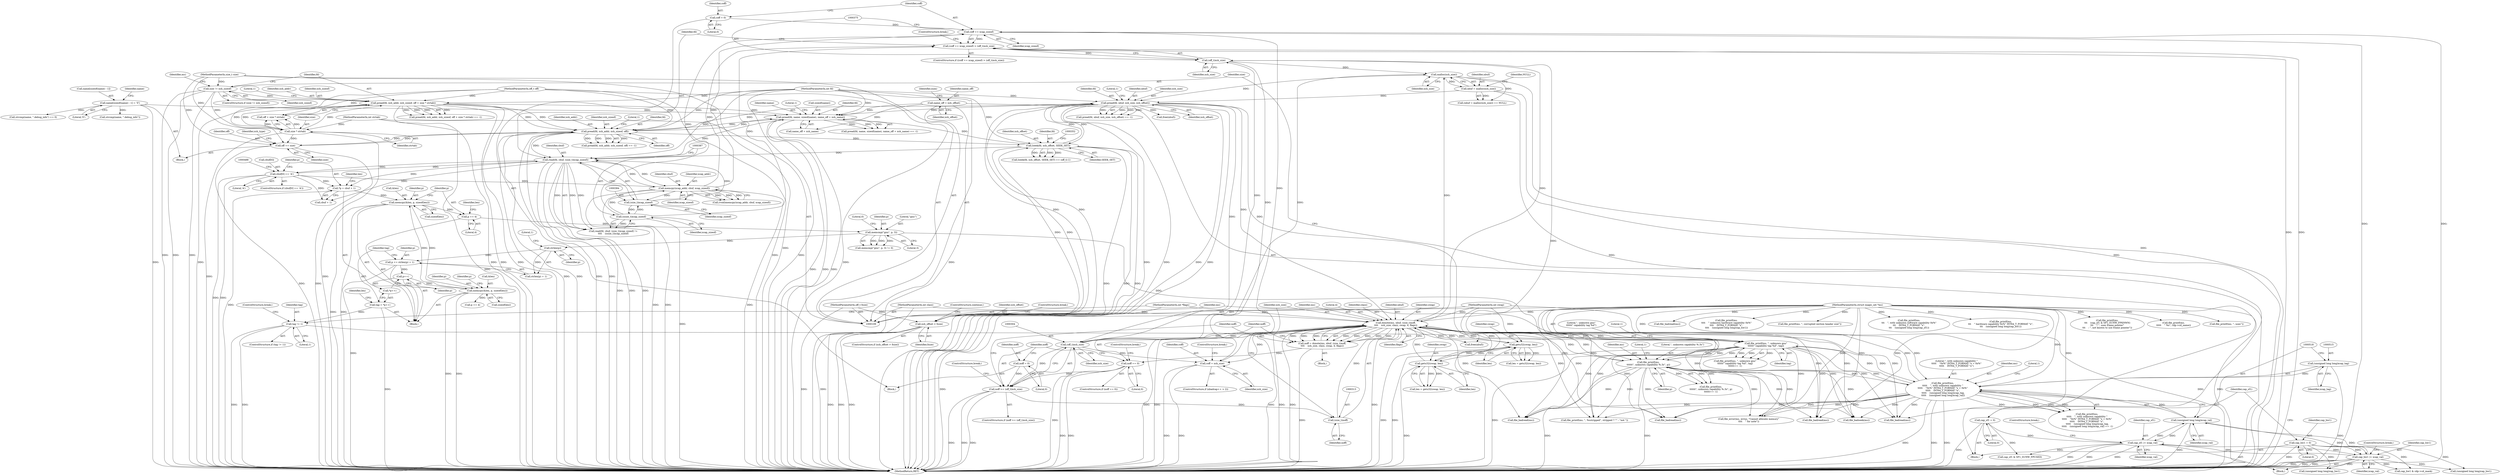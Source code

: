 digraph "0_file_d7cdad007c507e6c79f51f058dd77fab70ceb9f6@API" {
"1000371" [label="(Call,coff += xcap_sizeof)"];
"1000530" [label="(Call,coff = xsh_size)"];
"1000374" [label="(Call,(off_t)xsh_size)"];
"1000309" [label="(Call,donote(ms, nbuf, (size_t)noff,\n\t\t\t\t    xsh_size, clazz, swap, 4, flags))"];
"1000476" [label="(Call,file_printf(ms, \", unknown gnu\"\n\t\t\t\t\t\t\" capability tag %d\", tag))"];
"1000434" [label="(Call,file_printf(ms,\n\t\t\t\t\t\t\", unknown capability %.3s\", p))"];
"1000511" [label="(Call,file_printf(ms,\n\t\t\t\t\t    \", with unknown capability \"\n\t\t\t\t\t    \"0x%\" INT64_T_FORMAT \"x = 0x%\"\n\t\t\t\t\t    INT64_T_FORMAT \"x\",\n \t\t\t\t\t    (unsigned long long)xcap_tag,\n \t\t\t\t\t    (unsigned long long)xcap_val))"];
"1000110" [label="(MethodParameterIn,struct magic_set *ms)"];
"1000514" [label="(Call,(unsigned long long)xcap_tag)"];
"1000517" [label="(Call,(unsigned long long)xcap_val)"];
"1000504" [label="(Call,cap_sf1 |= xcap_val)"];
"1000141" [label="(Call,cap_sf1 = 0)"];
"1000499" [label="(Call,cap_hw1 |= xcap_val)"];
"1000137" [label="(Call,cap_hw1 = 0)"];
"1000426" [label="(Call,memcmp(\"gnu\", p, 3))"];
"1000416" [label="(Call,p += 4)"];
"1000410" [label="(Call,memcpy(&len, p, sizeof(len)))"];
"1000455" [label="(Call,memcpy(&len, p, sizeof(len)))"];
"1000453" [label="(Call,p++)"];
"1000444" [label="(Call,p += strlen(p) + 1)"];
"1000447" [label="(Call,strlen(p))"];
"1000403" [label="(Call,*p = cbuf + 1)"];
"1000396" [label="(Call,cbuf[0] == 'A')"];
"1000380" [label="(Call,read(fd, cbuf, (size_t)xcap_sizeof))"];
"1000226" [label="(Call,pread(fd, xsh_addr, xsh_sizeof, off))"];
"1000191" [label="(Call,pread(fd, name, sizeof(name), name_off + xsh_name))"];
"1000347" [label="(Call,lseek(fd, xsh_offset, SEEK_SET))"];
"1000113" [label="(MethodParameterIn,int fd)"];
"1000280" [label="(Call,pread(fd, nbuf, xsh_size, xsh_offset))"];
"1000265" [label="(Call,nbuf = malloc(xsh_size))"];
"1000267" [label="(Call,malloc(xsh_size))"];
"1000303" [label="(Call,(off_t)xsh_size)"];
"1000253" [label="(Call,xsh_offset > fsize)"];
"1000117" [label="(MethodParameterIn,off_t fsize)"];
"1000164" [label="(Call,pread(fd, xsh_addr, xsh_sizeof, off + size * strtab))"];
"1000146" [label="(Call,size != xsh_sizeof)"];
"1000116" [label="(MethodParameterIn,size_t size)"];
"1000114" [label="(MethodParameterIn,off_t off)"];
"1000170" [label="(Call,size * strtab)"];
"1000120" [label="(MethodParameterIn,int strtab)"];
"1000207" [label="(Call,name[sizeof(name) - 1] = '\0')"];
"1000181" [label="(Call,name_off = xsh_offset)"];
"1000239" [label="(Call,off += size)"];
"1000489" [label="(Call,memcpy(xcap_addr, cbuf, xcap_sizeof))"];
"1000386" [label="(Call,(ssize_t)xcap_sizeof)"];
"1000383" [label="(Call,(size_t)xcap_sizeof)"];
"1000470" [label="(Call,tag != 1)"];
"1000450" [label="(Call,tag = *p++)"];
"1000312" [label="(Call,(size_t)noff)"];
"1000301" [label="(Call,noff >= (off_t)xsh_size)"];
"1000295" [label="(Call,noff = 0)"];
"1000321" [label="(Call,noff == 0)"];
"1000307" [label="(Call,noff = donote(ms, nbuf, (size_t)noff,\n\t\t\t\t    xsh_size, clazz, swap, 4, flags))"];
"1000111" [label="(MethodParameterIn,int clazz)"];
"1000466" [label="(Call,getu32(swap, len))"];
"1000421" [label="(Call,getu32(swap, len))"];
"1000112" [label="(MethodParameterIn,int swap)"];
"1000118" [label="(MethodParameterIn,int *flags)"];
"1000361" [label="(Call,coff = 0)"];
"1000370" [label="(Call,(coff += xcap_sizeof) > (off_t)xsh_size)"];
"1000288" [label="(Call,file_badread(ms))"];
"1000300" [label="(ControlStructure,if (noff >= (off_t)xsh_size))"];
"1000451" [label="(Identifier,tag)"];
"1000458" [label="(Identifier,p)"];
"1000301" [label="(Call,noff >= (off_t)xsh_size)"];
"1000386" [label="(Call,(ssize_t)xcap_sizeof)"];
"1000467" [label="(Identifier,swap)"];
"1000369" [label="(ControlStructure,if ((coff += xcap_sizeof) > (off_t)xsh_size))"];
"1000382" [label="(Identifier,cbuf)"];
"1000166" [label="(Identifier,xsh_addr)"];
"1000320" [label="(ControlStructure,if (noff == 0))"];
"1000258" [label="(ControlStructure,break;)"];
"1000507" [label="(ControlStructure,break;)"];
"1000257" [label="(ControlStructure,continue;)"];
"1000427" [label="(Literal,\"gnu\")"];
"1000476" [label="(Call,file_printf(ms, \", unknown gnu\"\n\t\t\t\t\t\t\" capability tag %d\", tag))"];
"1000513" [label="(Literal,\", with unknown capability \"\n\t\t\t\t\t    \"0x%\" INT64_T_FORMAT \"x = 0x%\"\n\t\t\t\t\t    INT64_T_FORMAT \"x\")"];
"1000191" [label="(Call,pread(fd, name, sizeof(name), name_off + xsh_name))"];
"1000311" [label="(Identifier,nbuf)"];
"1000117" [label="(MethodParameterIn,off_t fsize)"];
"1000164" [label="(Call,pread(fd, xsh_addr, xsh_sizeof, off + size * strtab))"];
"1000506" [label="(Identifier,xcap_val)"];
"1000434" [label="(Call,file_printf(ms,\n\t\t\t\t\t\t\", unknown capability %.3s\", p))"];
"1000261" [label="(Block,)"];
"1000516" [label="(Identifier,xcap_tag)"];
"1000317" [label="(Identifier,swap)"];
"1000295" [label="(Call,noff = 0)"];
"1000397" [label="(Call,cbuf[0])"];
"1000349" [label="(Identifier,xsh_offset)"];
"1000172" [label="(Identifier,strtab)"];
"1000466" [label="(Call,getu32(swap, len))"];
"1000267" [label="(Call,malloc(xsh_size))"];
"1000121" [label="(Block,)"];
"1000225" [label="(Call,pread(fd, xsh_addr, xsh_sizeof, off) == -1)"];
"1000143" [label="(Literal,0)"];
"1000112" [label="(MethodParameterIn,int swap)"];
"1000202" [label="(Call,file_badread(ms))"];
"1000446" [label="(Call,strlen(p) + 1)"];
"1000396" [label="(Call,cbuf[0] == 'A')"];
"1000461" [label="(Call,p += 4)"];
"1000185" [label="(Identifier,num)"];
"1000662" [label="(Call,file_printf(ms,\n\t\t\t    (cap_sf1 & SF1_SUNW_FPKNWN)\n\t\t\t    ? \", uses frame pointer\"\n\t\t\t    : \", not known to use frame pointer\"))"];
"1000296" [label="(Identifier,noff)"];
"1000323" [label="(Literal,0)"];
"1000182" [label="(Identifier,name_off)"];
"1000290" [label="(Call,free(nbuf))"];
"1000450" [label="(Call,tag = *p++)"];
"1000322" [label="(Identifier,noff)"];
"1000400" [label="(Literal,'A')"];
"1000266" [label="(Identifier,nbuf)"];
"1000116" [label="(MethodParameterIn,size_t size)"];
"1000230" [label="(Identifier,off)"];
"1000207" [label="(Call,name[sizeof(name) - 1] = '\0')"];
"1000284" [label="(Identifier,xsh_offset)"];
"1000268" [label="(Identifier,xsh_size)"];
"1000604" [label="(Call,file_printf(ms,\n\t\t\t\t\t    \" %s\", cdp->cd_name))"];
"1000346" [label="(Call,lseek(fd, xsh_offset, SEEK_SET) == (off_t)-1)"];
"1000579" [label="(Call,file_printf(ms, \", uses\"))"];
"1000228" [label="(Identifier,xsh_addr)"];
"1000362" [label="(Identifier,coff)"];
"1000264" [label="(Call,(nbuf = malloc(xsh_size)) == NULL)"];
"1000216" [label="(Call,strcmp(name, \".debug_info\") == 0)"];
"1000371" [label="(Call,coff += xcap_sizeof)"];
"1000176" [label="(Call,file_badread(ms))"];
"1000479" [label="(Identifier,tag)"];
"1000383" [label="(Call,(size_t)xcap_sizeof)"];
"1000437" [label="(Identifier,p)"];
"1000229" [label="(Identifier,xsh_sizeof)"];
"1000302" [label="(Identifier,noff)"];
"1000309" [label="(Call,donote(ms, nbuf, (size_t)noff,\n\t\t\t\t    xsh_size, clazz, swap, 4, flags))"];
"1000111" [label="(MethodParameterIn,int clazz)"];
"1000626" [label="(Call,file_printf(ms,\n\t\t\t\t    \" unknown hardware capability 0x%\"\n\t\t\t\t    INT64_T_FORMAT \"x\",\n\t\t\t\t    (unsigned long long)cap_hw1))"];
"1000269" [label="(Identifier,NULL)"];
"1000200" [label="(Literal,1)"];
"1000170" [label="(Call,size * strtab)"];
"1000511" [label="(Call,file_printf(ms,\n\t\t\t\t\t    \", with unknown capability \"\n\t\t\t\t\t    \"0x%\" INT64_T_FORMAT \"x = 0x%\"\n\t\t\t\t\t    INT64_T_FORMAT \"x\",\n \t\t\t\t\t    (unsigned long long)xcap_tag,\n \t\t\t\t\t    (unsigned long long)xcap_val))"];
"1000410" [label="(Call,memcpy(&len, p, sizeof(len)))"];
"1000148" [label="(Identifier,xsh_sizeof)"];
"1000321" [label="(Call,noff == 0)"];
"1000455" [label="(Call,memcpy(&len, p, sizeof(len)))"];
"1000265" [label="(Call,nbuf = malloc(xsh_size))"];
"1000234" [label="(Call,file_badread(ms))"];
"1000356" [label="(Call,file_badseek(ms))"];
"1000137" [label="(Call,cap_hw1 = 0)"];
"1000502" [label="(ControlStructure,break;)"];
"1000487" [label="(Call,(void)memcpy(xcap_addr, cbuf, xcap_sizeof))"];
"1000449" [label="(Literal,1)"];
"1000255" [label="(Identifier,fsize)"];
"1000395" [label="(ControlStructure,if (cbuf[0] == 'A'))"];
"1000305" [label="(Identifier,xsh_size)"];
"1000439" [label="(Literal,1)"];
"1000152" [label="(Call,file_printf(ms, \", corrupted section header size\"))"];
"1000194" [label="(Call,sizeof(name))"];
"1000310" [label="(Identifier,ms)"];
"1000280" [label="(Call,pread(fd, nbuf, xsh_size, xsh_offset))"];
"1000190" [label="(Call,pread(fd, name, sizeof(name), name_off + xsh_name) == -1)"];
"1000306" [label="(ControlStructure,break;)"];
"1000113" [label="(MethodParameterIn,int fd)"];
"1000145" [label="(ControlStructure,if (size != xsh_sizeof))"];
"1000475" [label="(Call,file_printf(ms, \", unknown gnu\"\n\t\t\t\t\t\t\" capability tag %d\", tag)\n\t\t\t\t\t\t== -1)"];
"1000430" [label="(Literal,0)"];
"1000468" [label="(Identifier,len)"];
"1000240" [label="(Identifier,off)"];
"1000510" [label="(Call,file_printf(ms,\n\t\t\t\t\t    \", with unknown capability \"\n\t\t\t\t\t    \"0x%\" INT64_T_FORMAT \"x = 0x%\"\n\t\t\t\t\t    INT64_T_FORMAT \"x\",\n \t\t\t\t\t    (unsigned long long)xcap_tag,\n \t\t\t\t\t    (unsigned long long)xcap_val) == -1)"];
"1000374" [label="(Call,(off_t)xsh_size)"];
"1000419" [label="(Call,len = getu32(swap, len))"];
"1000682" [label="(Call,file_printf(ms,\n\t\t\t    \", with unknown software capability 0x%\"\n\t\t\t    INT64_T_FORMAT \"x\",\n\t\t\t    (unsigned long long)cap_sf1))"];
"1000168" [label="(Call,off + size * strtab)"];
"1000297" [label="(Literal,0)"];
"1000373" [label="(Identifier,xcap_sizeof)"];
"1000501" [label="(Identifier,xcap_val)"];
"1000517" [label="(Call,(unsigned long long)xcap_val)"];
"1000120" [label="(MethodParameterIn,int strtab)"];
"1000226" [label="(Call,pread(fd, xsh_addr, xsh_sizeof, off))"];
"1000447" [label="(Call,strlen(p))"];
"1000379" [label="(Call,read(fd, cbuf, (size_t)xcap_sizeof) !=\n\t\t\t\t    (ssize_t)xcap_sizeof)"];
"1000492" [label="(Identifier,xcap_sizeof)"];
"1000282" [label="(Identifier,nbuf)"];
"1000370" [label="(Call,(coff += xcap_sizeof) > (off_t)xsh_size)"];
"1000147" [label="(Identifier,size)"];
"1000385" [label="(Identifier,xcap_sizeof)"];
"1000196" [label="(Call,name_off + xsh_name)"];
"1000478" [label="(Literal,\", unknown gnu\"\n\t\t\t\t\t\t\" capability tag %d\")"];
"1000444" [label="(Call,p += strlen(p) + 1)"];
"1000512" [label="(Identifier,ms)"];
"1000363" [label="(Literal,0)"];
"1000452" [label="(Call,*p++)"];
"1000521" [label="(Literal,1)"];
"1000214" [label="(Literal,'\0')"];
"1000531" [label="(Identifier,coff)"];
"1000165" [label="(Identifier,fd)"];
"1000114" [label="(MethodParameterIn,off_t off)"];
"1000421" [label="(Call,getu32(swap, len))"];
"1000411" [label="(Call,&len)"];
"1000425" [label="(Call,memcmp(\"gnu\", p, 3) != 0)"];
"1000420" [label="(Identifier,len)"];
"1000462" [label="(Identifier,p)"];
"1000519" [label="(Identifier,xcap_val)"];
"1000491" [label="(Identifier,cbuf)"];
"1000141" [label="(Call,cap_sf1 = 0)"];
"1000695" [label="(MethodReturn,RET)"];
"1000539" [label="(Call,file_printf(ms, \", %sstripped\", stripped ? \"\" : \"not \"))"];
"1000414" [label="(Call,sizeof(len))"];
"1000433" [label="(Call,file_printf(ms,\n\t\t\t\t\t\t\", unknown capability %.3s\", p)\n\t\t\t\t\t\t== -1)"];
"1000459" [label="(Call,sizeof(len))"];
"1000416" [label="(Call,p += 4)"];
"1000347" [label="(Call,lseek(fd, xsh_offset, SEEK_SET))"];
"1000146" [label="(Call,size != xsh_sizeof)"];
"1000139" [label="(Literal,0)"];
"1000426" [label="(Call,memcmp(\"gnu\", p, 3))"];
"1000348" [label="(Identifier,fd)"];
"1000413" [label="(Identifier,p)"];
"1000445" [label="(Identifier,p)"];
"1000208" [label="(Call,name[sizeof(name) - 1])"];
"1000403" [label="(Call,*p = cbuf + 1)"];
"1000183" [label="(Identifier,xsh_offset)"];
"1000252" [label="(ControlStructure,if (xsh_offset > fsize))"];
"1000423" [label="(Identifier,len)"];
"1000376" [label="(Identifier,xsh_size)"];
"1000505" [label="(Identifier,cap_sf1)"];
"1000153" [label="(Identifier,ms)"];
"1000253" [label="(Call,xsh_offset > fsize)"];
"1000417" [label="(Identifier,p)"];
"1000390" [label="(Call,file_badread(ms))"];
"1000418" [label="(Literal,4)"];
"1000163" [label="(Call,pread(fd, xsh_addr, xsh_sizeof, off + size * strtab) == -1)"];
"1000472" [label="(Literal,1)"];
"1000299" [label="(Block,)"];
"1000514" [label="(Call,(unsigned long long)xcap_tag)"];
"1000167" [label="(Identifier,xsh_sizeof)"];
"1000500" [label="(Identifier,cap_hw1)"];
"1000192" [label="(Identifier,fd)"];
"1000283" [label="(Identifier,xsh_size)"];
"1000469" [label="(ControlStructure,if (tag != 1))"];
"1000232" [label="(Literal,1)"];
"1000314" [label="(Identifier,noff)"];
"1000110" [label="(MethodParameterIn,struct magic_set *ms)"];
"1000490" [label="(Identifier,xcap_addr)"];
"1000495" [label="(Block,)"];
"1000401" [label="(Block,)"];
"1000324" [label="(ControlStructure,break;)"];
"1000470" [label="(Call,tag != 1)"];
"1000254" [label="(Identifier,xsh_offset)"];
"1000181" [label="(Call,name_off = xsh_offset)"];
"1000377" [label="(ControlStructure,break;)"];
"1000404" [label="(Identifier,p)"];
"1000428" [label="(Identifier,p)"];
"1000412" [label="(Identifier,len)"];
"1000325" [label="(Call,free(nbuf))"];
"1000530" [label="(Call,coff = xsh_size)"];
"1000227" [label="(Identifier,fd)"];
"1000307" [label="(Call,noff = donote(ms, nbuf, (size_t)noff,\n\t\t\t\t    xsh_size, clazz, swap, 4, flags))"];
"1000422" [label="(Identifier,swap)"];
"1000138" [label="(Identifier,cap_hw1)"];
"1000629" [label="(Call,(unsigned long long)cap_hw1)"];
"1000429" [label="(Literal,3)"];
"1000350" [label="(Identifier,SEEK_SET)"];
"1000217" [label="(Call,strcmp(name, \".debug_info\"))"];
"1000174" [label="(Literal,1)"];
"1000471" [label="(Identifier,tag)"];
"1000243" [label="(Identifier,xsh_type)"];
"1000319" [label="(Identifier,flags)"];
"1000380" [label="(Call,read(fd, cbuf, (size_t)xcap_sizeof))"];
"1000525" [label="(ControlStructure,if (nbadcap++ > 2))"];
"1000315" [label="(Identifier,xsh_size)"];
"1000448" [label="(Identifier,p)"];
"1000318" [label="(Literal,4)"];
"1000644" [label="(Call,(unsigned long long)cap_hw1)"];
"1000596" [label="(Call,cap_hw1 & cdp->cd_mask)"];
"1000188" [label="(Block,)"];
"1000499" [label="(Call,cap_hw1 |= xcap_val)"];
"1000456" [label="(Call,&len)"];
"1000489" [label="(Call,memcpy(xcap_addr, cbuf, xcap_sizeof))"];
"1000641" [label="(Call,file_printf(ms,\n\t\t\t    \" hardware capability 0x%\" INT64_T_FORMAT \"x\",\n\t\t\t    (unsigned long long)cap_hw1))"];
"1000271" [label="(Call,file_error(ms, errno, \"Cannot allocate memory\"\n\t\t\t\t    \" for note\"))"];
"1000308" [label="(Identifier,noff)"];
"1000504" [label="(Call,cap_sf1 |= xcap_val)"];
"1000372" [label="(Identifier,coff)"];
"1000281" [label="(Identifier,fd)"];
"1000405" [label="(Call,cbuf + 1)"];
"1000457" [label="(Identifier,len)"];
"1000241" [label="(Identifier,size)"];
"1000454" [label="(Identifier,p)"];
"1000486" [label="(ControlStructure,break;)"];
"1000312" [label="(Call,(size_t)noff)"];
"1000481" [label="(Literal,1)"];
"1000453" [label="(Call,p++)"];
"1000436" [label="(Literal,\", unknown capability %.3s\")"];
"1000533" [label="(ControlStructure,break;)"];
"1000279" [label="(Call,pread(fd, nbuf, xsh_size, xsh_offset) == -1)"];
"1000193" [label="(Identifier,name)"];
"1000388" [label="(Identifier,xcap_sizeof)"];
"1000477" [label="(Identifier,ms)"];
"1000171" [label="(Identifier,size)"];
"1000464" [label="(Call,len = getu32(swap, len))"];
"1000142" [label="(Identifier,cap_sf1)"];
"1000361" [label="(Call,coff = 0)"];
"1000286" [label="(Literal,1)"];
"1000118" [label="(MethodParameterIn,int *flags)"];
"1000316" [label="(Identifier,clazz)"];
"1000532" [label="(Identifier,xsh_size)"];
"1000435" [label="(Identifier,ms)"];
"1000381" [label="(Identifier,fd)"];
"1000218" [label="(Identifier,name)"];
"1000656" [label="(Call,cap_sf1 & SF1_SUNW_FPUSED)"];
"1000303" [label="(Call,(off_t)xsh_size)"];
"1000239" [label="(Call,off += size)"];
"1000371" -> "1000370"  [label="AST: "];
"1000371" -> "1000373"  [label="CFG: "];
"1000372" -> "1000371"  [label="AST: "];
"1000373" -> "1000371"  [label="AST: "];
"1000375" -> "1000371"  [label="CFG: "];
"1000371" -> "1000695"  [label="DDG: "];
"1000371" -> "1000695"  [label="DDG: "];
"1000371" -> "1000370"  [label="DDG: "];
"1000530" -> "1000371"  [label="DDG: "];
"1000361" -> "1000371"  [label="DDG: "];
"1000386" -> "1000371"  [label="DDG: "];
"1000489" -> "1000371"  [label="DDG: "];
"1000530" -> "1000525"  [label="AST: "];
"1000530" -> "1000532"  [label="CFG: "];
"1000531" -> "1000530"  [label="AST: "];
"1000532" -> "1000530"  [label="AST: "];
"1000533" -> "1000530"  [label="CFG: "];
"1000530" -> "1000695"  [label="DDG: "];
"1000530" -> "1000695"  [label="DDG: "];
"1000374" -> "1000530"  [label="DDG: "];
"1000309" -> "1000530"  [label="DDG: "];
"1000303" -> "1000530"  [label="DDG: "];
"1000374" -> "1000370"  [label="AST: "];
"1000374" -> "1000376"  [label="CFG: "];
"1000375" -> "1000374"  [label="AST: "];
"1000376" -> "1000374"  [label="AST: "];
"1000370" -> "1000374"  [label="CFG: "];
"1000374" -> "1000695"  [label="DDG: "];
"1000374" -> "1000267"  [label="DDG: "];
"1000374" -> "1000370"  [label="DDG: "];
"1000309" -> "1000374"  [label="DDG: "];
"1000303" -> "1000374"  [label="DDG: "];
"1000309" -> "1000307"  [label="AST: "];
"1000309" -> "1000319"  [label="CFG: "];
"1000310" -> "1000309"  [label="AST: "];
"1000311" -> "1000309"  [label="AST: "];
"1000312" -> "1000309"  [label="AST: "];
"1000315" -> "1000309"  [label="AST: "];
"1000316" -> "1000309"  [label="AST: "];
"1000317" -> "1000309"  [label="AST: "];
"1000318" -> "1000309"  [label="AST: "];
"1000319" -> "1000309"  [label="AST: "];
"1000307" -> "1000309"  [label="CFG: "];
"1000309" -> "1000695"  [label="DDG: "];
"1000309" -> "1000695"  [label="DDG: "];
"1000309" -> "1000695"  [label="DDG: "];
"1000309" -> "1000695"  [label="DDG: "];
"1000309" -> "1000695"  [label="DDG: "];
"1000309" -> "1000695"  [label="DDG: "];
"1000309" -> "1000202"  [label="DDG: "];
"1000309" -> "1000234"  [label="DDG: "];
"1000309" -> "1000267"  [label="DDG: "];
"1000309" -> "1000271"  [label="DDG: "];
"1000309" -> "1000288"  [label="DDG: "];
"1000309" -> "1000303"  [label="DDG: "];
"1000309" -> "1000307"  [label="DDG: "];
"1000309" -> "1000307"  [label="DDG: "];
"1000309" -> "1000307"  [label="DDG: "];
"1000309" -> "1000307"  [label="DDG: "];
"1000309" -> "1000307"  [label="DDG: "];
"1000309" -> "1000307"  [label="DDG: "];
"1000309" -> "1000307"  [label="DDG: "];
"1000309" -> "1000307"  [label="DDG: "];
"1000476" -> "1000309"  [label="DDG: "];
"1000434" -> "1000309"  [label="DDG: "];
"1000511" -> "1000309"  [label="DDG: "];
"1000110" -> "1000309"  [label="DDG: "];
"1000280" -> "1000309"  [label="DDG: "];
"1000312" -> "1000309"  [label="DDG: "];
"1000303" -> "1000309"  [label="DDG: "];
"1000111" -> "1000309"  [label="DDG: "];
"1000466" -> "1000309"  [label="DDG: "];
"1000421" -> "1000309"  [label="DDG: "];
"1000112" -> "1000309"  [label="DDG: "];
"1000118" -> "1000309"  [label="DDG: "];
"1000309" -> "1000325"  [label="DDG: "];
"1000309" -> "1000356"  [label="DDG: "];
"1000309" -> "1000390"  [label="DDG: "];
"1000309" -> "1000421"  [label="DDG: "];
"1000309" -> "1000434"  [label="DDG: "];
"1000309" -> "1000476"  [label="DDG: "];
"1000309" -> "1000511"  [label="DDG: "];
"1000309" -> "1000539"  [label="DDG: "];
"1000476" -> "1000475"  [label="AST: "];
"1000476" -> "1000479"  [label="CFG: "];
"1000477" -> "1000476"  [label="AST: "];
"1000478" -> "1000476"  [label="AST: "];
"1000479" -> "1000476"  [label="AST: "];
"1000481" -> "1000476"  [label="CFG: "];
"1000476" -> "1000695"  [label="DDG: "];
"1000476" -> "1000695"  [label="DDG: "];
"1000476" -> "1000202"  [label="DDG: "];
"1000476" -> "1000234"  [label="DDG: "];
"1000476" -> "1000271"  [label="DDG: "];
"1000476" -> "1000288"  [label="DDG: "];
"1000476" -> "1000356"  [label="DDG: "];
"1000476" -> "1000390"  [label="DDG: "];
"1000476" -> "1000434"  [label="DDG: "];
"1000476" -> "1000475"  [label="DDG: "];
"1000476" -> "1000475"  [label="DDG: "];
"1000476" -> "1000475"  [label="DDG: "];
"1000434" -> "1000476"  [label="DDG: "];
"1000511" -> "1000476"  [label="DDG: "];
"1000110" -> "1000476"  [label="DDG: "];
"1000470" -> "1000476"  [label="DDG: "];
"1000476" -> "1000511"  [label="DDG: "];
"1000476" -> "1000539"  [label="DDG: "];
"1000434" -> "1000433"  [label="AST: "];
"1000434" -> "1000437"  [label="CFG: "];
"1000435" -> "1000434"  [label="AST: "];
"1000436" -> "1000434"  [label="AST: "];
"1000437" -> "1000434"  [label="AST: "];
"1000439" -> "1000434"  [label="CFG: "];
"1000434" -> "1000695"  [label="DDG: "];
"1000434" -> "1000695"  [label="DDG: "];
"1000434" -> "1000202"  [label="DDG: "];
"1000434" -> "1000234"  [label="DDG: "];
"1000434" -> "1000271"  [label="DDG: "];
"1000434" -> "1000288"  [label="DDG: "];
"1000434" -> "1000356"  [label="DDG: "];
"1000434" -> "1000390"  [label="DDG: "];
"1000434" -> "1000433"  [label="DDG: "];
"1000434" -> "1000433"  [label="DDG: "];
"1000434" -> "1000433"  [label="DDG: "];
"1000511" -> "1000434"  [label="DDG: "];
"1000110" -> "1000434"  [label="DDG: "];
"1000426" -> "1000434"  [label="DDG: "];
"1000434" -> "1000511"  [label="DDG: "];
"1000434" -> "1000539"  [label="DDG: "];
"1000511" -> "1000510"  [label="AST: "];
"1000511" -> "1000517"  [label="CFG: "];
"1000512" -> "1000511"  [label="AST: "];
"1000513" -> "1000511"  [label="AST: "];
"1000514" -> "1000511"  [label="AST: "];
"1000517" -> "1000511"  [label="AST: "];
"1000521" -> "1000511"  [label="CFG: "];
"1000511" -> "1000695"  [label="DDG: "];
"1000511" -> "1000695"  [label="DDG: "];
"1000511" -> "1000695"  [label="DDG: "];
"1000511" -> "1000202"  [label="DDG: "];
"1000511" -> "1000234"  [label="DDG: "];
"1000511" -> "1000271"  [label="DDG: "];
"1000511" -> "1000288"  [label="DDG: "];
"1000511" -> "1000356"  [label="DDG: "];
"1000511" -> "1000390"  [label="DDG: "];
"1000511" -> "1000510"  [label="DDG: "];
"1000511" -> "1000510"  [label="DDG: "];
"1000511" -> "1000510"  [label="DDG: "];
"1000511" -> "1000510"  [label="DDG: "];
"1000110" -> "1000511"  [label="DDG: "];
"1000514" -> "1000511"  [label="DDG: "];
"1000517" -> "1000511"  [label="DDG: "];
"1000511" -> "1000539"  [label="DDG: "];
"1000110" -> "1000109"  [label="AST: "];
"1000110" -> "1000695"  [label="DDG: "];
"1000110" -> "1000152"  [label="DDG: "];
"1000110" -> "1000176"  [label="DDG: "];
"1000110" -> "1000202"  [label="DDG: "];
"1000110" -> "1000234"  [label="DDG: "];
"1000110" -> "1000271"  [label="DDG: "];
"1000110" -> "1000288"  [label="DDG: "];
"1000110" -> "1000356"  [label="DDG: "];
"1000110" -> "1000390"  [label="DDG: "];
"1000110" -> "1000539"  [label="DDG: "];
"1000110" -> "1000579"  [label="DDG: "];
"1000110" -> "1000604"  [label="DDG: "];
"1000110" -> "1000626"  [label="DDG: "];
"1000110" -> "1000641"  [label="DDG: "];
"1000110" -> "1000662"  [label="DDG: "];
"1000110" -> "1000682"  [label="DDG: "];
"1000514" -> "1000516"  [label="CFG: "];
"1000515" -> "1000514"  [label="AST: "];
"1000516" -> "1000514"  [label="AST: "];
"1000518" -> "1000514"  [label="CFG: "];
"1000514" -> "1000695"  [label="DDG: "];
"1000517" -> "1000519"  [label="CFG: "];
"1000518" -> "1000517"  [label="AST: "];
"1000519" -> "1000517"  [label="AST: "];
"1000517" -> "1000695"  [label="DDG: "];
"1000517" -> "1000499"  [label="DDG: "];
"1000517" -> "1000504"  [label="DDG: "];
"1000504" -> "1000517"  [label="DDG: "];
"1000499" -> "1000517"  [label="DDG: "];
"1000504" -> "1000495"  [label="AST: "];
"1000504" -> "1000506"  [label="CFG: "];
"1000505" -> "1000504"  [label="AST: "];
"1000506" -> "1000504"  [label="AST: "];
"1000507" -> "1000504"  [label="CFG: "];
"1000504" -> "1000695"  [label="DDG: "];
"1000504" -> "1000695"  [label="DDG: "];
"1000504" -> "1000695"  [label="DDG: "];
"1000504" -> "1000499"  [label="DDG: "];
"1000141" -> "1000504"  [label="DDG: "];
"1000499" -> "1000504"  [label="DDG: "];
"1000504" -> "1000656"  [label="DDG: "];
"1000141" -> "1000121"  [label="AST: "];
"1000141" -> "1000143"  [label="CFG: "];
"1000142" -> "1000141"  [label="AST: "];
"1000143" -> "1000141"  [label="AST: "];
"1000147" -> "1000141"  [label="CFG: "];
"1000141" -> "1000695"  [label="DDG: "];
"1000141" -> "1000656"  [label="DDG: "];
"1000499" -> "1000495"  [label="AST: "];
"1000499" -> "1000501"  [label="CFG: "];
"1000500" -> "1000499"  [label="AST: "];
"1000501" -> "1000499"  [label="AST: "];
"1000502" -> "1000499"  [label="CFG: "];
"1000499" -> "1000695"  [label="DDG: "];
"1000499" -> "1000695"  [label="DDG: "];
"1000499" -> "1000695"  [label="DDG: "];
"1000137" -> "1000499"  [label="DDG: "];
"1000499" -> "1000596"  [label="DDG: "];
"1000499" -> "1000629"  [label="DDG: "];
"1000499" -> "1000644"  [label="DDG: "];
"1000137" -> "1000121"  [label="AST: "];
"1000137" -> "1000139"  [label="CFG: "];
"1000138" -> "1000137"  [label="AST: "];
"1000139" -> "1000137"  [label="AST: "];
"1000142" -> "1000137"  [label="CFG: "];
"1000137" -> "1000695"  [label="DDG: "];
"1000137" -> "1000596"  [label="DDG: "];
"1000137" -> "1000629"  [label="DDG: "];
"1000137" -> "1000644"  [label="DDG: "];
"1000426" -> "1000425"  [label="AST: "];
"1000426" -> "1000429"  [label="CFG: "];
"1000427" -> "1000426"  [label="AST: "];
"1000428" -> "1000426"  [label="AST: "];
"1000429" -> "1000426"  [label="AST: "];
"1000430" -> "1000426"  [label="CFG: "];
"1000426" -> "1000425"  [label="DDG: "];
"1000426" -> "1000425"  [label="DDG: "];
"1000426" -> "1000425"  [label="DDG: "];
"1000416" -> "1000426"  [label="DDG: "];
"1000426" -> "1000447"  [label="DDG: "];
"1000416" -> "1000401"  [label="AST: "];
"1000416" -> "1000418"  [label="CFG: "];
"1000417" -> "1000416"  [label="AST: "];
"1000418" -> "1000416"  [label="AST: "];
"1000420" -> "1000416"  [label="CFG: "];
"1000410" -> "1000416"  [label="DDG: "];
"1000410" -> "1000401"  [label="AST: "];
"1000410" -> "1000414"  [label="CFG: "];
"1000411" -> "1000410"  [label="AST: "];
"1000413" -> "1000410"  [label="AST: "];
"1000414" -> "1000410"  [label="AST: "];
"1000417" -> "1000410"  [label="CFG: "];
"1000410" -> "1000695"  [label="DDG: "];
"1000410" -> "1000695"  [label="DDG: "];
"1000455" -> "1000410"  [label="DDG: "];
"1000403" -> "1000410"  [label="DDG: "];
"1000410" -> "1000455"  [label="DDG: "];
"1000455" -> "1000401"  [label="AST: "];
"1000455" -> "1000459"  [label="CFG: "];
"1000456" -> "1000455"  [label="AST: "];
"1000458" -> "1000455"  [label="AST: "];
"1000459" -> "1000455"  [label="AST: "];
"1000462" -> "1000455"  [label="CFG: "];
"1000455" -> "1000695"  [label="DDG: "];
"1000455" -> "1000695"  [label="DDG: "];
"1000453" -> "1000455"  [label="DDG: "];
"1000455" -> "1000461"  [label="DDG: "];
"1000453" -> "1000452"  [label="AST: "];
"1000453" -> "1000454"  [label="CFG: "];
"1000454" -> "1000453"  [label="AST: "];
"1000452" -> "1000453"  [label="CFG: "];
"1000444" -> "1000453"  [label="DDG: "];
"1000444" -> "1000401"  [label="AST: "];
"1000444" -> "1000446"  [label="CFG: "];
"1000445" -> "1000444"  [label="AST: "];
"1000446" -> "1000444"  [label="AST: "];
"1000451" -> "1000444"  [label="CFG: "];
"1000444" -> "1000695"  [label="DDG: "];
"1000447" -> "1000444"  [label="DDG: "];
"1000447" -> "1000446"  [label="AST: "];
"1000447" -> "1000448"  [label="CFG: "];
"1000448" -> "1000447"  [label="AST: "];
"1000449" -> "1000447"  [label="CFG: "];
"1000447" -> "1000446"  [label="DDG: "];
"1000403" -> "1000401"  [label="AST: "];
"1000403" -> "1000405"  [label="CFG: "];
"1000404" -> "1000403"  [label="AST: "];
"1000405" -> "1000403"  [label="AST: "];
"1000412" -> "1000403"  [label="CFG: "];
"1000403" -> "1000695"  [label="DDG: "];
"1000396" -> "1000403"  [label="DDG: "];
"1000380" -> "1000403"  [label="DDG: "];
"1000396" -> "1000395"  [label="AST: "];
"1000396" -> "1000400"  [label="CFG: "];
"1000397" -> "1000396"  [label="AST: "];
"1000400" -> "1000396"  [label="AST: "];
"1000404" -> "1000396"  [label="CFG: "];
"1000488" -> "1000396"  [label="CFG: "];
"1000396" -> "1000695"  [label="DDG: "];
"1000396" -> "1000695"  [label="DDG: "];
"1000396" -> "1000380"  [label="DDG: "];
"1000380" -> "1000396"  [label="DDG: "];
"1000396" -> "1000405"  [label="DDG: "];
"1000396" -> "1000489"  [label="DDG: "];
"1000380" -> "1000379"  [label="AST: "];
"1000380" -> "1000383"  [label="CFG: "];
"1000381" -> "1000380"  [label="AST: "];
"1000382" -> "1000380"  [label="AST: "];
"1000383" -> "1000380"  [label="AST: "];
"1000387" -> "1000380"  [label="CFG: "];
"1000380" -> "1000695"  [label="DDG: "];
"1000380" -> "1000695"  [label="DDG: "];
"1000380" -> "1000695"  [label="DDG: "];
"1000380" -> "1000191"  [label="DDG: "];
"1000380" -> "1000379"  [label="DDG: "];
"1000380" -> "1000379"  [label="DDG: "];
"1000380" -> "1000379"  [label="DDG: "];
"1000226" -> "1000380"  [label="DDG: "];
"1000347" -> "1000380"  [label="DDG: "];
"1000113" -> "1000380"  [label="DDG: "];
"1000489" -> "1000380"  [label="DDG: "];
"1000383" -> "1000380"  [label="DDG: "];
"1000380" -> "1000405"  [label="DDG: "];
"1000380" -> "1000489"  [label="DDG: "];
"1000226" -> "1000225"  [label="AST: "];
"1000226" -> "1000230"  [label="CFG: "];
"1000227" -> "1000226"  [label="AST: "];
"1000228" -> "1000226"  [label="AST: "];
"1000229" -> "1000226"  [label="AST: "];
"1000230" -> "1000226"  [label="AST: "];
"1000232" -> "1000226"  [label="CFG: "];
"1000226" -> "1000695"  [label="DDG: "];
"1000226" -> "1000695"  [label="DDG: "];
"1000226" -> "1000695"  [label="DDG: "];
"1000226" -> "1000695"  [label="DDG: "];
"1000226" -> "1000191"  [label="DDG: "];
"1000226" -> "1000225"  [label="DDG: "];
"1000226" -> "1000225"  [label="DDG: "];
"1000226" -> "1000225"  [label="DDG: "];
"1000226" -> "1000225"  [label="DDG: "];
"1000191" -> "1000226"  [label="DDG: "];
"1000113" -> "1000226"  [label="DDG: "];
"1000164" -> "1000226"  [label="DDG: "];
"1000164" -> "1000226"  [label="DDG: "];
"1000239" -> "1000226"  [label="DDG: "];
"1000114" -> "1000226"  [label="DDG: "];
"1000226" -> "1000239"  [label="DDG: "];
"1000226" -> "1000280"  [label="DDG: "];
"1000226" -> "1000347"  [label="DDG: "];
"1000191" -> "1000190"  [label="AST: "];
"1000191" -> "1000196"  [label="CFG: "];
"1000192" -> "1000191"  [label="AST: "];
"1000193" -> "1000191"  [label="AST: "];
"1000194" -> "1000191"  [label="AST: "];
"1000196" -> "1000191"  [label="AST: "];
"1000200" -> "1000191"  [label="CFG: "];
"1000191" -> "1000695"  [label="DDG: "];
"1000191" -> "1000695"  [label="DDG: "];
"1000191" -> "1000695"  [label="DDG: "];
"1000191" -> "1000190"  [label="DDG: "];
"1000191" -> "1000190"  [label="DDG: "];
"1000191" -> "1000190"  [label="DDG: "];
"1000347" -> "1000191"  [label="DDG: "];
"1000164" -> "1000191"  [label="DDG: "];
"1000280" -> "1000191"  [label="DDG: "];
"1000113" -> "1000191"  [label="DDG: "];
"1000207" -> "1000191"  [label="DDG: "];
"1000181" -> "1000191"  [label="DDG: "];
"1000347" -> "1000346"  [label="AST: "];
"1000347" -> "1000350"  [label="CFG: "];
"1000348" -> "1000347"  [label="AST: "];
"1000349" -> "1000347"  [label="AST: "];
"1000350" -> "1000347"  [label="AST: "];
"1000352" -> "1000347"  [label="CFG: "];
"1000347" -> "1000695"  [label="DDG: "];
"1000347" -> "1000695"  [label="DDG: "];
"1000347" -> "1000695"  [label="DDG: "];
"1000347" -> "1000253"  [label="DDG: "];
"1000347" -> "1000280"  [label="DDG: "];
"1000347" -> "1000346"  [label="DDG: "];
"1000347" -> "1000346"  [label="DDG: "];
"1000347" -> "1000346"  [label="DDG: "];
"1000113" -> "1000347"  [label="DDG: "];
"1000280" -> "1000347"  [label="DDG: "];
"1000253" -> "1000347"  [label="DDG: "];
"1000113" -> "1000109"  [label="AST: "];
"1000113" -> "1000695"  [label="DDG: "];
"1000113" -> "1000164"  [label="DDG: "];
"1000113" -> "1000280"  [label="DDG: "];
"1000280" -> "1000279"  [label="AST: "];
"1000280" -> "1000284"  [label="CFG: "];
"1000281" -> "1000280"  [label="AST: "];
"1000282" -> "1000280"  [label="AST: "];
"1000283" -> "1000280"  [label="AST: "];
"1000284" -> "1000280"  [label="AST: "];
"1000286" -> "1000280"  [label="CFG: "];
"1000280" -> "1000695"  [label="DDG: "];
"1000280" -> "1000695"  [label="DDG: "];
"1000280" -> "1000695"  [label="DDG: "];
"1000280" -> "1000695"  [label="DDG: "];
"1000280" -> "1000253"  [label="DDG: "];
"1000280" -> "1000279"  [label="DDG: "];
"1000280" -> "1000279"  [label="DDG: "];
"1000280" -> "1000279"  [label="DDG: "];
"1000280" -> "1000279"  [label="DDG: "];
"1000265" -> "1000280"  [label="DDG: "];
"1000267" -> "1000280"  [label="DDG: "];
"1000253" -> "1000280"  [label="DDG: "];
"1000280" -> "1000290"  [label="DDG: "];
"1000280" -> "1000303"  [label="DDG: "];
"1000280" -> "1000325"  [label="DDG: "];
"1000265" -> "1000264"  [label="AST: "];
"1000265" -> "1000267"  [label="CFG: "];
"1000266" -> "1000265"  [label="AST: "];
"1000267" -> "1000265"  [label="AST: "];
"1000269" -> "1000265"  [label="CFG: "];
"1000265" -> "1000695"  [label="DDG: "];
"1000265" -> "1000695"  [label="DDG: "];
"1000265" -> "1000264"  [label="DDG: "];
"1000267" -> "1000265"  [label="DDG: "];
"1000267" -> "1000268"  [label="CFG: "];
"1000268" -> "1000267"  [label="AST: "];
"1000267" -> "1000695"  [label="DDG: "];
"1000267" -> "1000264"  [label="DDG: "];
"1000303" -> "1000267"  [label="DDG: "];
"1000303" -> "1000301"  [label="AST: "];
"1000303" -> "1000305"  [label="CFG: "];
"1000304" -> "1000303"  [label="AST: "];
"1000305" -> "1000303"  [label="AST: "];
"1000301" -> "1000303"  [label="CFG: "];
"1000303" -> "1000695"  [label="DDG: "];
"1000303" -> "1000301"  [label="DDG: "];
"1000253" -> "1000252"  [label="AST: "];
"1000253" -> "1000255"  [label="CFG: "];
"1000254" -> "1000253"  [label="AST: "];
"1000255" -> "1000253"  [label="AST: "];
"1000257" -> "1000253"  [label="CFG: "];
"1000258" -> "1000253"  [label="CFG: "];
"1000253" -> "1000695"  [label="DDG: "];
"1000253" -> "1000695"  [label="DDG: "];
"1000253" -> "1000695"  [label="DDG: "];
"1000117" -> "1000253"  [label="DDG: "];
"1000117" -> "1000109"  [label="AST: "];
"1000117" -> "1000695"  [label="DDG: "];
"1000164" -> "1000163"  [label="AST: "];
"1000164" -> "1000168"  [label="CFG: "];
"1000165" -> "1000164"  [label="AST: "];
"1000166" -> "1000164"  [label="AST: "];
"1000167" -> "1000164"  [label="AST: "];
"1000168" -> "1000164"  [label="AST: "];
"1000174" -> "1000164"  [label="CFG: "];
"1000164" -> "1000695"  [label="DDG: "];
"1000164" -> "1000695"  [label="DDG: "];
"1000164" -> "1000695"  [label="DDG: "];
"1000164" -> "1000695"  [label="DDG: "];
"1000164" -> "1000163"  [label="DDG: "];
"1000164" -> "1000163"  [label="DDG: "];
"1000164" -> "1000163"  [label="DDG: "];
"1000164" -> "1000163"  [label="DDG: "];
"1000146" -> "1000164"  [label="DDG: "];
"1000114" -> "1000164"  [label="DDG: "];
"1000170" -> "1000164"  [label="DDG: "];
"1000170" -> "1000164"  [label="DDG: "];
"1000146" -> "1000145"  [label="AST: "];
"1000146" -> "1000148"  [label="CFG: "];
"1000147" -> "1000146"  [label="AST: "];
"1000148" -> "1000146"  [label="AST: "];
"1000153" -> "1000146"  [label="CFG: "];
"1000165" -> "1000146"  [label="CFG: "];
"1000146" -> "1000695"  [label="DDG: "];
"1000146" -> "1000695"  [label="DDG: "];
"1000146" -> "1000695"  [label="DDG: "];
"1000116" -> "1000146"  [label="DDG: "];
"1000146" -> "1000170"  [label="DDG: "];
"1000116" -> "1000109"  [label="AST: "];
"1000116" -> "1000695"  [label="DDG: "];
"1000116" -> "1000170"  [label="DDG: "];
"1000116" -> "1000239"  [label="DDG: "];
"1000114" -> "1000109"  [label="AST: "];
"1000114" -> "1000695"  [label="DDG: "];
"1000114" -> "1000168"  [label="DDG: "];
"1000114" -> "1000239"  [label="DDG: "];
"1000170" -> "1000168"  [label="AST: "];
"1000170" -> "1000172"  [label="CFG: "];
"1000171" -> "1000170"  [label="AST: "];
"1000172" -> "1000170"  [label="AST: "];
"1000168" -> "1000170"  [label="CFG: "];
"1000170" -> "1000695"  [label="DDG: "];
"1000170" -> "1000695"  [label="DDG: "];
"1000170" -> "1000168"  [label="DDG: "];
"1000170" -> "1000168"  [label="DDG: "];
"1000120" -> "1000170"  [label="DDG: "];
"1000170" -> "1000239"  [label="DDG: "];
"1000120" -> "1000109"  [label="AST: "];
"1000120" -> "1000695"  [label="DDG: "];
"1000207" -> "1000188"  [label="AST: "];
"1000207" -> "1000214"  [label="CFG: "];
"1000208" -> "1000207"  [label="AST: "];
"1000214" -> "1000207"  [label="AST: "];
"1000218" -> "1000207"  [label="CFG: "];
"1000207" -> "1000695"  [label="DDG: "];
"1000207" -> "1000216"  [label="DDG: "];
"1000207" -> "1000217"  [label="DDG: "];
"1000181" -> "1000121"  [label="AST: "];
"1000181" -> "1000183"  [label="CFG: "];
"1000182" -> "1000181"  [label="AST: "];
"1000183" -> "1000181"  [label="AST: "];
"1000185" -> "1000181"  [label="CFG: "];
"1000181" -> "1000695"  [label="DDG: "];
"1000181" -> "1000695"  [label="DDG: "];
"1000181" -> "1000196"  [label="DDG: "];
"1000239" -> "1000188"  [label="AST: "];
"1000239" -> "1000241"  [label="CFG: "];
"1000240" -> "1000239"  [label="AST: "];
"1000241" -> "1000239"  [label="AST: "];
"1000243" -> "1000239"  [label="CFG: "];
"1000239" -> "1000695"  [label="DDG: "];
"1000239" -> "1000695"  [label="DDG: "];
"1000489" -> "1000487"  [label="AST: "];
"1000489" -> "1000492"  [label="CFG: "];
"1000490" -> "1000489"  [label="AST: "];
"1000491" -> "1000489"  [label="AST: "];
"1000492" -> "1000489"  [label="AST: "];
"1000487" -> "1000489"  [label="CFG: "];
"1000489" -> "1000695"  [label="DDG: "];
"1000489" -> "1000695"  [label="DDG: "];
"1000489" -> "1000695"  [label="DDG: "];
"1000489" -> "1000370"  [label="DDG: "];
"1000489" -> "1000383"  [label="DDG: "];
"1000489" -> "1000487"  [label="DDG: "];
"1000489" -> "1000487"  [label="DDG: "];
"1000489" -> "1000487"  [label="DDG: "];
"1000386" -> "1000489"  [label="DDG: "];
"1000386" -> "1000379"  [label="AST: "];
"1000386" -> "1000388"  [label="CFG: "];
"1000387" -> "1000386"  [label="AST: "];
"1000388" -> "1000386"  [label="AST: "];
"1000379" -> "1000386"  [label="CFG: "];
"1000386" -> "1000695"  [label="DDG: "];
"1000386" -> "1000370"  [label="DDG: "];
"1000386" -> "1000383"  [label="DDG: "];
"1000386" -> "1000379"  [label="DDG: "];
"1000383" -> "1000386"  [label="DDG: "];
"1000383" -> "1000385"  [label="CFG: "];
"1000384" -> "1000383"  [label="AST: "];
"1000385" -> "1000383"  [label="AST: "];
"1000470" -> "1000469"  [label="AST: "];
"1000470" -> "1000472"  [label="CFG: "];
"1000471" -> "1000470"  [label="AST: "];
"1000472" -> "1000470"  [label="AST: "];
"1000477" -> "1000470"  [label="CFG: "];
"1000486" -> "1000470"  [label="CFG: "];
"1000470" -> "1000695"  [label="DDG: "];
"1000470" -> "1000695"  [label="DDG: "];
"1000450" -> "1000470"  [label="DDG: "];
"1000450" -> "1000401"  [label="AST: "];
"1000450" -> "1000452"  [label="CFG: "];
"1000451" -> "1000450"  [label="AST: "];
"1000452" -> "1000450"  [label="AST: "];
"1000457" -> "1000450"  [label="CFG: "];
"1000450" -> "1000695"  [label="DDG: "];
"1000312" -> "1000314"  [label="CFG: "];
"1000313" -> "1000312"  [label="AST: "];
"1000314" -> "1000312"  [label="AST: "];
"1000315" -> "1000312"  [label="CFG: "];
"1000301" -> "1000312"  [label="DDG: "];
"1000301" -> "1000300"  [label="AST: "];
"1000302" -> "1000301"  [label="AST: "];
"1000306" -> "1000301"  [label="CFG: "];
"1000308" -> "1000301"  [label="CFG: "];
"1000301" -> "1000695"  [label="DDG: "];
"1000301" -> "1000695"  [label="DDG: "];
"1000301" -> "1000695"  [label="DDG: "];
"1000295" -> "1000301"  [label="DDG: "];
"1000321" -> "1000301"  [label="DDG: "];
"1000295" -> "1000261"  [label="AST: "];
"1000295" -> "1000297"  [label="CFG: "];
"1000296" -> "1000295"  [label="AST: "];
"1000297" -> "1000295"  [label="AST: "];
"1000302" -> "1000295"  [label="CFG: "];
"1000321" -> "1000320"  [label="AST: "];
"1000321" -> "1000323"  [label="CFG: "];
"1000322" -> "1000321"  [label="AST: "];
"1000323" -> "1000321"  [label="AST: "];
"1000302" -> "1000321"  [label="CFG: "];
"1000324" -> "1000321"  [label="CFG: "];
"1000321" -> "1000695"  [label="DDG: "];
"1000321" -> "1000695"  [label="DDG: "];
"1000307" -> "1000321"  [label="DDG: "];
"1000307" -> "1000299"  [label="AST: "];
"1000308" -> "1000307"  [label="AST: "];
"1000322" -> "1000307"  [label="CFG: "];
"1000307" -> "1000695"  [label="DDG: "];
"1000111" -> "1000109"  [label="AST: "];
"1000111" -> "1000695"  [label="DDG: "];
"1000466" -> "1000464"  [label="AST: "];
"1000466" -> "1000468"  [label="CFG: "];
"1000467" -> "1000466"  [label="AST: "];
"1000468" -> "1000466"  [label="AST: "];
"1000464" -> "1000466"  [label="CFG: "];
"1000466" -> "1000695"  [label="DDG: "];
"1000466" -> "1000421"  [label="DDG: "];
"1000466" -> "1000464"  [label="DDG: "];
"1000466" -> "1000464"  [label="DDG: "];
"1000421" -> "1000466"  [label="DDG: "];
"1000112" -> "1000466"  [label="DDG: "];
"1000421" -> "1000419"  [label="AST: "];
"1000421" -> "1000423"  [label="CFG: "];
"1000422" -> "1000421"  [label="AST: "];
"1000423" -> "1000421"  [label="AST: "];
"1000419" -> "1000421"  [label="CFG: "];
"1000421" -> "1000695"  [label="DDG: "];
"1000421" -> "1000419"  [label="DDG: "];
"1000421" -> "1000419"  [label="DDG: "];
"1000112" -> "1000421"  [label="DDG: "];
"1000112" -> "1000109"  [label="AST: "];
"1000112" -> "1000695"  [label="DDG: "];
"1000118" -> "1000109"  [label="AST: "];
"1000118" -> "1000695"  [label="DDG: "];
"1000361" -> "1000261"  [label="AST: "];
"1000361" -> "1000363"  [label="CFG: "];
"1000362" -> "1000361"  [label="AST: "];
"1000363" -> "1000361"  [label="AST: "];
"1000372" -> "1000361"  [label="CFG: "];
"1000370" -> "1000369"  [label="AST: "];
"1000377" -> "1000370"  [label="CFG: "];
"1000381" -> "1000370"  [label="CFG: "];
"1000370" -> "1000695"  [label="DDG: "];
"1000370" -> "1000695"  [label="DDG: "];
}
